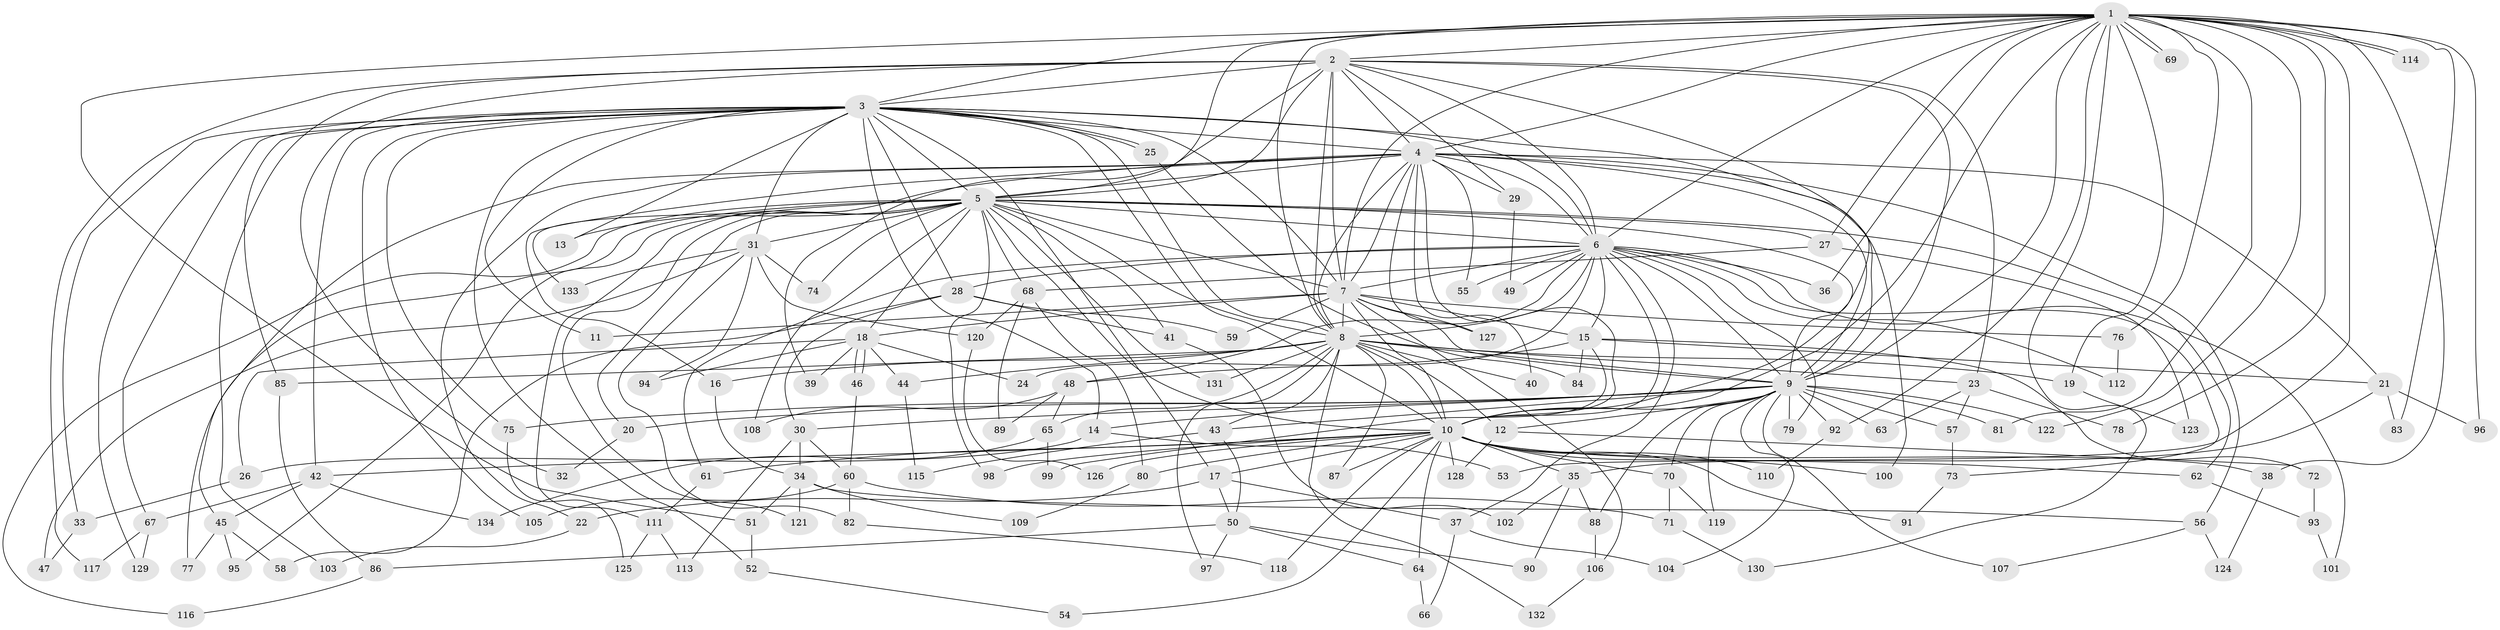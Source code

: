 // Generated by graph-tools (version 1.1) at 2025/11/02/27/25 16:11:03]
// undirected, 134 vertices, 293 edges
graph export_dot {
graph [start="1"]
  node [color=gray90,style=filled];
  1;
  2;
  3;
  4;
  5;
  6;
  7;
  8;
  9;
  10;
  11;
  12;
  13;
  14;
  15;
  16;
  17;
  18;
  19;
  20;
  21;
  22;
  23;
  24;
  25;
  26;
  27;
  28;
  29;
  30;
  31;
  32;
  33;
  34;
  35;
  36;
  37;
  38;
  39;
  40;
  41;
  42;
  43;
  44;
  45;
  46;
  47;
  48;
  49;
  50;
  51;
  52;
  53;
  54;
  55;
  56;
  57;
  58;
  59;
  60;
  61;
  62;
  63;
  64;
  65;
  66;
  67;
  68;
  69;
  70;
  71;
  72;
  73;
  74;
  75;
  76;
  77;
  78;
  79;
  80;
  81;
  82;
  83;
  84;
  85;
  86;
  87;
  88;
  89;
  90;
  91;
  92;
  93;
  94;
  95;
  96;
  97;
  98;
  99;
  100;
  101;
  102;
  103;
  104;
  105;
  106;
  107;
  108;
  109;
  110;
  111;
  112;
  113;
  114;
  115;
  116;
  117;
  118;
  119;
  120;
  121;
  122;
  123;
  124;
  125;
  126;
  127;
  128;
  129;
  130;
  131;
  132;
  133;
  134;
  1 -- 2;
  1 -- 3;
  1 -- 4;
  1 -- 5;
  1 -- 6;
  1 -- 7;
  1 -- 8;
  1 -- 9;
  1 -- 10;
  1 -- 19;
  1 -- 27;
  1 -- 36;
  1 -- 38;
  1 -- 51;
  1 -- 53;
  1 -- 69;
  1 -- 69;
  1 -- 76;
  1 -- 78;
  1 -- 81;
  1 -- 83;
  1 -- 92;
  1 -- 96;
  1 -- 114;
  1 -- 114;
  1 -- 122;
  1 -- 130;
  2 -- 3;
  2 -- 4;
  2 -- 5;
  2 -- 6;
  2 -- 7;
  2 -- 8;
  2 -- 9;
  2 -- 10;
  2 -- 23;
  2 -- 29;
  2 -- 32;
  2 -- 39;
  2 -- 103;
  2 -- 117;
  3 -- 4;
  3 -- 5;
  3 -- 6;
  3 -- 7;
  3 -- 8;
  3 -- 9;
  3 -- 10;
  3 -- 11;
  3 -- 13;
  3 -- 14;
  3 -- 17;
  3 -- 25;
  3 -- 25;
  3 -- 28;
  3 -- 31;
  3 -- 33;
  3 -- 42;
  3 -- 52;
  3 -- 67;
  3 -- 75;
  3 -- 85;
  3 -- 105;
  3 -- 129;
  4 -- 5;
  4 -- 6;
  4 -- 7;
  4 -- 8;
  4 -- 9;
  4 -- 10;
  4 -- 16;
  4 -- 21;
  4 -- 22;
  4 -- 29;
  4 -- 40;
  4 -- 45;
  4 -- 55;
  4 -- 56;
  4 -- 100;
  4 -- 127;
  4 -- 133;
  5 -- 6;
  5 -- 7;
  5 -- 8;
  5 -- 9;
  5 -- 10;
  5 -- 13;
  5 -- 18;
  5 -- 20;
  5 -- 27;
  5 -- 31;
  5 -- 41;
  5 -- 62;
  5 -- 68;
  5 -- 74;
  5 -- 77;
  5 -- 95;
  5 -- 98;
  5 -- 108;
  5 -- 111;
  5 -- 116;
  5 -- 121;
  5 -- 131;
  6 -- 7;
  6 -- 8;
  6 -- 9;
  6 -- 10;
  6 -- 15;
  6 -- 24;
  6 -- 28;
  6 -- 36;
  6 -- 37;
  6 -- 48;
  6 -- 49;
  6 -- 55;
  6 -- 61;
  6 -- 73;
  6 -- 79;
  6 -- 101;
  6 -- 112;
  7 -- 8;
  7 -- 9;
  7 -- 10;
  7 -- 11;
  7 -- 15;
  7 -- 18;
  7 -- 59;
  7 -- 76;
  7 -- 106;
  7 -- 127;
  8 -- 9;
  8 -- 10;
  8 -- 12;
  8 -- 16;
  8 -- 19;
  8 -- 23;
  8 -- 40;
  8 -- 43;
  8 -- 44;
  8 -- 65;
  8 -- 85;
  8 -- 87;
  8 -- 97;
  8 -- 131;
  8 -- 132;
  9 -- 10;
  9 -- 12;
  9 -- 14;
  9 -- 20;
  9 -- 30;
  9 -- 43;
  9 -- 57;
  9 -- 63;
  9 -- 70;
  9 -- 75;
  9 -- 79;
  9 -- 81;
  9 -- 88;
  9 -- 92;
  9 -- 104;
  9 -- 107;
  9 -- 119;
  9 -- 122;
  10 -- 17;
  10 -- 35;
  10 -- 38;
  10 -- 42;
  10 -- 54;
  10 -- 61;
  10 -- 62;
  10 -- 64;
  10 -- 70;
  10 -- 80;
  10 -- 87;
  10 -- 91;
  10 -- 98;
  10 -- 100;
  10 -- 110;
  10 -- 118;
  10 -- 126;
  10 -- 128;
  12 -- 72;
  12 -- 128;
  14 -- 26;
  14 -- 53;
  15 -- 21;
  15 -- 48;
  15 -- 72;
  15 -- 84;
  15 -- 99;
  16 -- 34;
  17 -- 22;
  17 -- 37;
  17 -- 50;
  18 -- 24;
  18 -- 26;
  18 -- 39;
  18 -- 44;
  18 -- 46;
  18 -- 46;
  18 -- 94;
  19 -- 123;
  20 -- 32;
  21 -- 35;
  21 -- 83;
  21 -- 96;
  22 -- 103;
  23 -- 57;
  23 -- 63;
  23 -- 78;
  25 -- 84;
  26 -- 33;
  27 -- 68;
  27 -- 123;
  28 -- 30;
  28 -- 41;
  28 -- 58;
  28 -- 59;
  29 -- 49;
  30 -- 34;
  30 -- 60;
  30 -- 113;
  31 -- 47;
  31 -- 74;
  31 -- 82;
  31 -- 94;
  31 -- 120;
  31 -- 133;
  33 -- 47;
  34 -- 51;
  34 -- 56;
  34 -- 109;
  34 -- 121;
  35 -- 88;
  35 -- 90;
  35 -- 102;
  37 -- 66;
  37 -- 104;
  38 -- 124;
  41 -- 102;
  42 -- 45;
  42 -- 67;
  42 -- 134;
  43 -- 50;
  43 -- 115;
  44 -- 115;
  45 -- 58;
  45 -- 77;
  45 -- 95;
  46 -- 60;
  48 -- 65;
  48 -- 89;
  48 -- 108;
  50 -- 64;
  50 -- 86;
  50 -- 90;
  50 -- 97;
  51 -- 52;
  52 -- 54;
  56 -- 107;
  56 -- 124;
  57 -- 73;
  60 -- 71;
  60 -- 82;
  60 -- 105;
  61 -- 111;
  62 -- 93;
  64 -- 66;
  65 -- 99;
  65 -- 134;
  67 -- 117;
  67 -- 129;
  68 -- 80;
  68 -- 89;
  68 -- 120;
  70 -- 71;
  70 -- 119;
  71 -- 130;
  72 -- 93;
  73 -- 91;
  75 -- 125;
  76 -- 112;
  80 -- 109;
  82 -- 118;
  85 -- 86;
  86 -- 116;
  88 -- 106;
  92 -- 110;
  93 -- 101;
  106 -- 132;
  111 -- 113;
  111 -- 125;
  120 -- 126;
}
